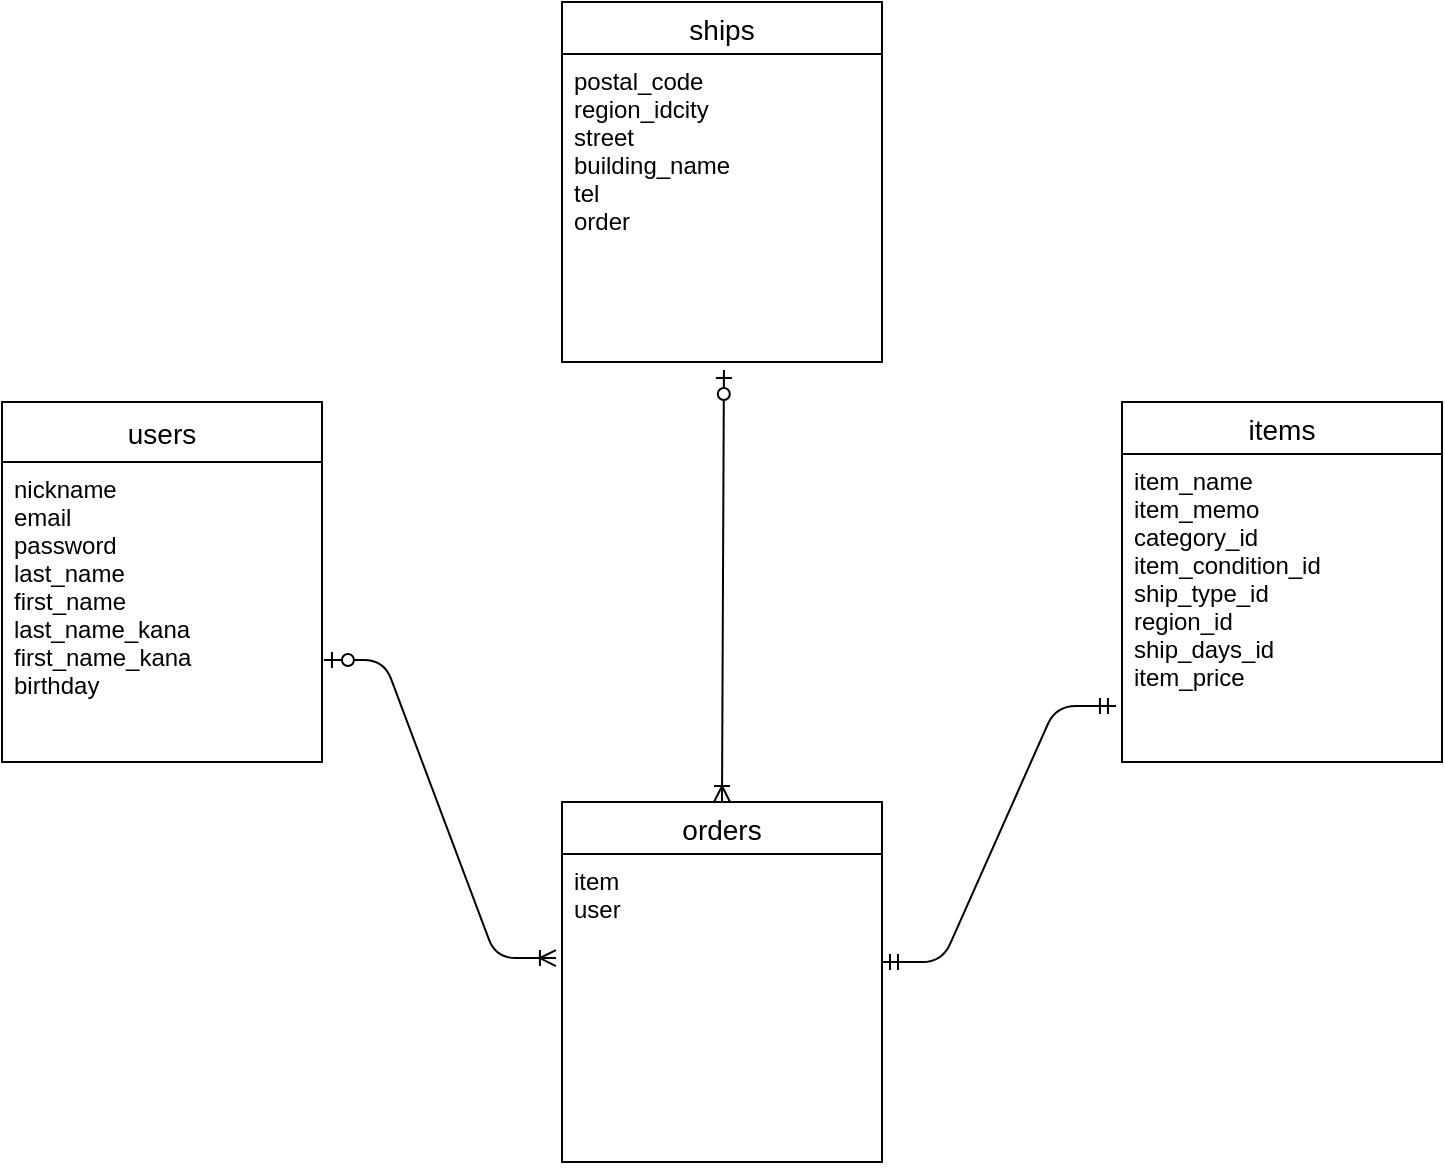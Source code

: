 <mxfile>
    <diagram id="h4wjXdsQuqKpjZxbvMIA" name="ページ1">
        <mxGraphModel dx="712" dy="816" grid="1" gridSize="10" guides="1" tooltips="1" connect="1" arrows="1" fold="1" page="1" pageScale="1" pageWidth="827" pageHeight="1169" math="0" shadow="0">
            <root>
                <mxCell id="0"/>
                <mxCell id="1" parent="0"/>
                <mxCell id="2" value="users" style="swimlane;fontStyle=0;childLayout=stackLayout;horizontal=1;startSize=30;horizontalStack=0;resizeParent=1;resizeParentMax=0;resizeLast=0;collapsible=1;marginBottom=0;align=center;fontSize=14;" parent="1" vertex="1">
                    <mxGeometry x="40" y="240" width="160" height="180" as="geometry"/>
                </mxCell>
                <mxCell id="5" value="nickname&#10;email&#10;password&#10;last_name&#10;first_name&#10;last_name_kana&#10;first_name_kana&#10;birthday" style="text;strokeColor=none;fillColor=none;spacingLeft=4;spacingRight=4;overflow=hidden;rotatable=0;points=[[0,0.5],[1,0.5]];portConstraint=eastwest;fontSize=12;" parent="2" vertex="1">
                    <mxGeometry y="30" width="160" height="150" as="geometry"/>
                </mxCell>
                <mxCell id="6" value="items" style="swimlane;fontStyle=0;childLayout=stackLayout;horizontal=1;startSize=26;horizontalStack=0;resizeParent=1;resizeParentMax=0;resizeLast=0;collapsible=1;marginBottom=0;align=center;fontSize=14;" parent="1" vertex="1">
                    <mxGeometry x="600" y="240" width="160" height="180" as="geometry"/>
                </mxCell>
                <mxCell id="7" value="item_name&#10;item_memo&#10;category_id&#10;item_condition_id&#10;ship_type_id&#10;region_id&#10;ship_days_id&#10;item_price" style="text;strokeColor=none;fillColor=none;spacingLeft=4;spacingRight=4;overflow=hidden;rotatable=0;points=[[0,0.5],[1,0.5]];portConstraint=eastwest;fontSize=12;" parent="6" vertex="1">
                    <mxGeometry y="26" width="160" height="154" as="geometry"/>
                </mxCell>
                <mxCell id="9" value="orders" style="swimlane;fontStyle=0;childLayout=stackLayout;horizontal=1;startSize=26;horizontalStack=0;resizeParent=1;resizeParentMax=0;resizeLast=0;collapsible=1;marginBottom=0;align=center;fontSize=14;" parent="1" vertex="1">
                    <mxGeometry x="320" y="440" width="160" height="180" as="geometry"/>
                </mxCell>
                <mxCell id="10" value="item&#10;user" style="text;strokeColor=none;fillColor=none;spacingLeft=4;spacingRight=4;overflow=hidden;rotatable=0;points=[[0,0.5],[1,0.5]];portConstraint=eastwest;fontSize=12;" parent="9" vertex="1">
                    <mxGeometry y="26" width="160" height="154" as="geometry"/>
                </mxCell>
                <mxCell id="11" value="ships" style="swimlane;fontStyle=0;childLayout=stackLayout;horizontal=1;startSize=26;horizontalStack=0;resizeParent=1;resizeParentMax=0;resizeLast=0;collapsible=1;marginBottom=0;align=center;fontSize=14;" parent="1" vertex="1">
                    <mxGeometry x="320" y="40" width="160" height="180" as="geometry"/>
                </mxCell>
                <mxCell id="12" value="postal_code&#10;region_idcity&#10;street&#10;building_name&#10;tel&#10;order" style="text;strokeColor=none;fillColor=none;spacingLeft=4;spacingRight=4;overflow=hidden;rotatable=0;points=[[0,0.5],[1,0.5]];portConstraint=eastwest;fontSize=12;" parent="11" vertex="1">
                    <mxGeometry y="26" width="160" height="154" as="geometry"/>
                </mxCell>
                <mxCell id="33" value="" style="fontSize=12;html=1;endArrow=ERoneToMany;startArrow=ERzeroToOne;elbow=vertical;entryX=0.5;entryY=0;entryDx=0;entryDy=0;exitX=0.506;exitY=1.026;exitDx=0;exitDy=0;exitPerimeter=0;" parent="1" source="12" target="9" edge="1">
                    <mxGeometry width="100" height="100" relative="1" as="geometry">
                        <mxPoint x="400" y="270" as="sourcePoint"/>
                        <mxPoint x="400" y="420" as="targetPoint"/>
                    </mxGeometry>
                </mxCell>
                <mxCell id="34" value="" style="edgeStyle=entityRelationEdgeStyle;fontSize=12;html=1;endArrow=ERmandOne;startArrow=ERmandOne;elbow=vertical;exitX=1;exitY=0.351;exitDx=0;exitDy=0;exitPerimeter=0;entryX=-0.019;entryY=0.818;entryDx=0;entryDy=0;entryPerimeter=0;" parent="1" source="10" target="7" edge="1">
                    <mxGeometry width="100" height="100" relative="1" as="geometry">
                        <mxPoint x="510" y="540" as="sourcePoint"/>
                        <mxPoint x="580" y="392" as="targetPoint"/>
                    </mxGeometry>
                </mxCell>
                <mxCell id="37" style="edgeStyle=none;html=1;elbow=vertical;" parent="1" source="10" edge="1">
                    <mxGeometry relative="1" as="geometry">
                        <mxPoint x="320" y="543" as="targetPoint"/>
                    </mxGeometry>
                </mxCell>
                <mxCell id="39" value="" style="edgeStyle=entityRelationEdgeStyle;fontSize=12;html=1;endArrow=ERoneToMany;startArrow=ERzeroToOne;elbow=vertical;entryX=-0.019;entryY=0.338;entryDx=0;entryDy=0;exitX=1.006;exitY=0.66;exitDx=0;exitDy=0;exitPerimeter=0;entryPerimeter=0;" parent="1" source="5" target="10" edge="1">
                    <mxGeometry width="100" height="100" relative="1" as="geometry">
                        <mxPoint x="212.08" y="299.95" as="sourcePoint"/>
                        <mxPoint x="330" y="163" as="targetPoint"/>
                    </mxGeometry>
                </mxCell>
            </root>
        </mxGraphModel>
    </diagram>
</mxfile>